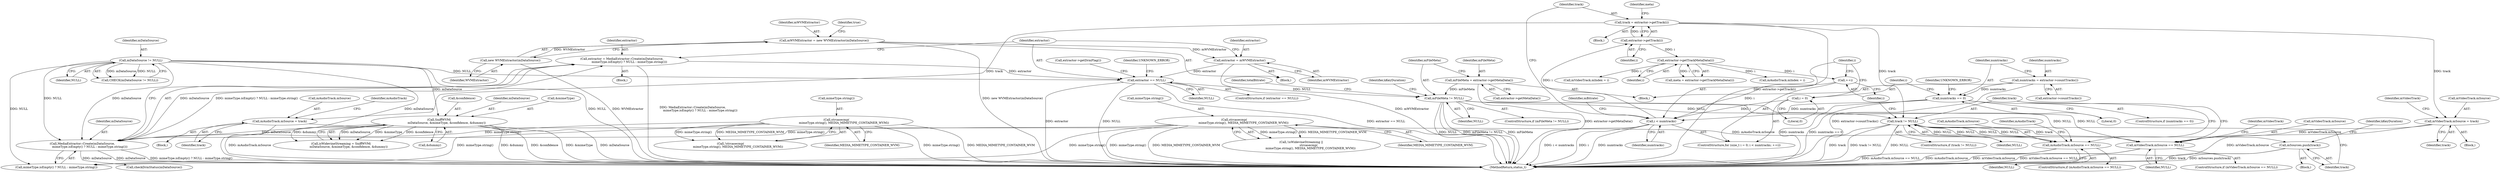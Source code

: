 digraph "1_Android_f81038006b4c59a5a148dcad887371206033c28f@del" {
"1000378" [label="(Call,track != NULL)"];
"1000270" [label="(Call,track = extractor->getTrack(i))"];
"1000272" [label="(Call,extractor->getTrack(i))"];
"1000263" [label="(Call,i < numtracks)"];
"1000266" [label="(Call,++i)"];
"1000277" [label="(Call,extractor->getTrackMetaData(i))"];
"1000260" [label="(Call,i = 0)"];
"1000252" [label="(Call,numtracks == 0)"];
"1000248" [label="(Call,numtracks = extractor->countTracks())"];
"1000338" [label="(Call,mVideoTrack.mSource == NULL)"];
"1000349" [label="(Call,mVideoTrack.mSource = track)"];
"1000378" [label="(Call,track != NULL)"];
"1000293" [label="(Call,mAudioTrack.mSource == NULL)"];
"1000304" [label="(Call,mAudioTrack.mSource = track)"];
"1000209" [label="(Call,mFileMeta != NULL)"];
"1000205" [label="(Call,mFileMeta = extractor->getMetaData())"];
"1000194" [label="(Call,extractor == NULL)"];
"1000185" [label="(Call,extractor = MediaExtractor::Create(mDataSource,\n                mimeType.isEmpty() ? NULL : mimeType.string()))"];
"1000187" [label="(Call,MediaExtractor::Create(mDataSource,\n                mimeType.isEmpty() ? NULL : mimeType.string()))"];
"1000111" [label="(Call,mDataSource != NULL)"];
"1000119" [label="(Call,SniffWVM(\n                mDataSource, &mimeType, &confidence, &dummy))"];
"1000159" [label="(Call,strcasecmp(\n                mimeType.string(), MEDIA_MIMETYPE_CONTAINER_WVM))"];
"1000131" [label="(Call,strcasecmp(\n                    mimeType.string(), MEDIA_MIMETYPE_CONTAINER_WVM))"];
"1000180" [label="(Call,extractor = mWVMExtractor)"];
"1000169" [label="(Call,mWVMExtractor = new WVMExtractor(mDataSource))"];
"1000171" [label="(Call,new WVMExtractor(mDataSource))"];
"1000382" [label="(Call,mSources.push(track))"];
"1000262" [label="(Literal,0)"];
"1000424" [label="(MethodReturn,status_t)"];
"1000275" [label="(Call,meta = extractor->getTrackMetaData(i))"];
"1000193" [label="(ControlStructure,if (extractor == NULL))"];
"1000201" [label="(Call,extractor->getDrmFlag())"];
"1000377" [label="(ControlStructure,if (track != NULL))"];
"1000272" [label="(Call,extractor->getTrack(i))"];
"1000276" [label="(Identifier,meta)"];
"1000123" [label="(Call,&confidence)"];
"1000205" [label="(Call,mFileMeta = extractor->getMetaData())"];
"1000294" [label="(Call,mAudioTrack.mSource)"];
"1000119" [label="(Call,SniffWVM(\n                mDataSource, &mimeType, &confidence, &dummy))"];
"1000292" [label="(ControlStructure,if (mAudioTrack.mSource == NULL))"];
"1000196" [label="(Identifier,NULL)"];
"1000299" [label="(Call,mAudioTrack.mIndex = i)"];
"1000195" [label="(Identifier,extractor)"];
"1000171" [label="(Call,new WVMExtractor(mDataSource))"];
"1000260" [label="(Call,i = 0)"];
"1000264" [label="(Identifier,i)"];
"1000188" [label="(Identifier,mDataSource)"];
"1000346" [label="(Identifier,mVideoTrack)"];
"1000338" [label="(Call,mVideoTrack.mSource == NULL)"];
"1000159" [label="(Call,strcasecmp(\n                mimeType.string(), MEDIA_MIMETYPE_CONTAINER_WVM))"];
"1000267" [label="(Identifier,i)"];
"1000379" [label="(Identifier,track)"];
"1000353" [label="(Identifier,track)"];
"1000158" [label="(Call,!strcasecmp(\n                mimeType.string(), MEDIA_MIMETYPE_CONTAINER_WVM))"];
"1000185" [label="(Call,extractor = MediaExtractor::Create(mDataSource,\n                mimeType.isEmpty() ? NULL : mimeType.string()))"];
"1000349" [label="(Call,mVideoTrack.mSource = track)"];
"1000208" [label="(ControlStructure,if (mFileMeta != NULL))"];
"1000311" [label="(Identifier,mAudioTrack)"];
"1000111" [label="(Call,mDataSource != NULL)"];
"1000187" [label="(Call,MediaExtractor::Create(mDataSource,\n                mimeType.isEmpty() ? NULL : mimeType.string()))"];
"1000248" [label="(Call,numtracks = extractor->countTracks())"];
"1000101" [label="(Block,)"];
"1000131" [label="(Call,strcasecmp(\n                    mimeType.string(), MEDIA_MIMETYPE_CONTAINER_WVM))"];
"1000112" [label="(Identifier,mDataSource)"];
"1000169" [label="(Call,mWVMExtractor = new WVMExtractor(mDataSource))"];
"1000266" [label="(Call,++i)"];
"1000250" [label="(Call,extractor->countTracks())"];
"1000120" [label="(Identifier,mDataSource)"];
"1000298" [label="(Block,)"];
"1000132" [label="(Call,mimeType.string())"];
"1000380" [label="(Identifier,NULL)"];
"1000304" [label="(Call,mAudioTrack.mSource = track)"];
"1000181" [label="(Identifier,extractor)"];
"1000160" [label="(Call,mimeType.string())"];
"1000301" [label="(Identifier,mAudioTrack)"];
"1000184" [label="(Block,)"];
"1000251" [label="(ControlStructure,if (numtracks == 0))"];
"1000381" [label="(Block,)"];
"1000261" [label="(Identifier,i)"];
"1000343" [label="(Block,)"];
"1000254" [label="(Literal,0)"];
"1000350" [label="(Call,mVideoTrack.mSource)"];
"1000297" [label="(Identifier,NULL)"];
"1000194" [label="(Call,extractor == NULL)"];
"1000271" [label="(Identifier,track)"];
"1000305" [label="(Call,mAudioTrack.mSource)"];
"1000337" [label="(ControlStructure,if (mVideoTrack.mSource == NULL))"];
"1000206" [label="(Identifier,mFileMeta)"];
"1000211" [label="(Identifier,NULL)"];
"1000293" [label="(Call,mAudioTrack.mSource == NULL)"];
"1000278" [label="(Identifier,i)"];
"1000207" [label="(Call,extractor->getMetaData())"];
"1000110" [label="(Call,CHECK(mDataSource != NULL))"];
"1000277" [label="(Call,extractor->getTrackMetaData(i))"];
"1000270" [label="(Call,track = extractor->getTrack(i))"];
"1000253" [label="(Identifier,numtracks)"];
"1000268" [label="(Block,)"];
"1000170" [label="(Identifier,mWVMExtractor)"];
"1000387" [label="(Identifier,kKeyDuration)"];
"1000125" [label="(Call,&dummy)"];
"1000245" [label="(Identifier,totalBitrate)"];
"1000209" [label="(Call,mFileMeta != NULL)"];
"1000258" [label="(ControlStructure,for (size_t i = 0; i < numtracks; ++i))"];
"1000339" [label="(Call,mVideoTrack.mSource)"];
"1000382" [label="(Call,mSources.push(track))"];
"1000133" [label="(Identifier,MEDIA_MIMETYPE_CONTAINER_WVM)"];
"1000265" [label="(Identifier,numtracks)"];
"1000356" [label="(Identifier,mVideoTrack)"];
"1000113" [label="(Identifier,NULL)"];
"1000174" [label="(Identifier,true)"];
"1000182" [label="(Identifier,mWVMExtractor)"];
"1000308" [label="(Identifier,track)"];
"1000378" [label="(Call,track != NULL)"];
"1000273" [label="(Identifier,i)"];
"1000128" [label="(Call,!isWidevineStreaming ||\n                strcasecmp(\n                    mimeType.string(), MEDIA_MIMETYPE_CONTAINER_WVM))"];
"1000344" [label="(Call,mVideoTrack.mIndex = i)"];
"1000121" [label="(Call,&mimeType)"];
"1000252" [label="(Call,numtracks == 0)"];
"1000172" [label="(Identifier,WVMExtractor)"];
"1000189" [label="(Call,mimeType.isEmpty() ? NULL : mimeType.string())"];
"1000263" [label="(Call,i < numtracks)"];
"1000199" [label="(Identifier,UNKNOWN_ERROR)"];
"1000164" [label="(Block,)"];
"1000383" [label="(Identifier,track)"];
"1000161" [label="(Identifier,MEDIA_MIMETYPE_CONTAINER_WVM)"];
"1000186" [label="(Identifier,extractor)"];
"1000203" [label="(Call,checkDrmStatus(mDataSource))"];
"1000180" [label="(Call,extractor = mWVMExtractor)"];
"1000420" [label="(Identifier,mBitrate)"];
"1000210" [label="(Identifier,mFileMeta)"];
"1000257" [label="(Identifier,UNKNOWN_ERROR)"];
"1000342" [label="(Identifier,NULL)"];
"1000216" [label="(Identifier,kKeyDuration)"];
"1000249" [label="(Identifier,numtracks)"];
"1000117" [label="(Call,isWidevineStreaming = SniffWVM(\n                mDataSource, &mimeType, &confidence, &dummy))"];
"1000378" -> "1000377"  [label="AST: "];
"1000378" -> "1000380"  [label="CFG: "];
"1000379" -> "1000378"  [label="AST: "];
"1000380" -> "1000378"  [label="AST: "];
"1000383" -> "1000378"  [label="CFG: "];
"1000267" -> "1000378"  [label="CFG: "];
"1000378" -> "1000424"  [label="DDG: NULL"];
"1000378" -> "1000424"  [label="DDG: track"];
"1000378" -> "1000424"  [label="DDG: track != NULL"];
"1000378" -> "1000293"  [label="DDG: NULL"];
"1000378" -> "1000338"  [label="DDG: NULL"];
"1000270" -> "1000378"  [label="DDG: track"];
"1000338" -> "1000378"  [label="DDG: NULL"];
"1000293" -> "1000378"  [label="DDG: NULL"];
"1000209" -> "1000378"  [label="DDG: NULL"];
"1000378" -> "1000382"  [label="DDG: track"];
"1000270" -> "1000268"  [label="AST: "];
"1000270" -> "1000272"  [label="CFG: "];
"1000271" -> "1000270"  [label="AST: "];
"1000272" -> "1000270"  [label="AST: "];
"1000276" -> "1000270"  [label="CFG: "];
"1000270" -> "1000424"  [label="DDG: extractor->getTrack(i)"];
"1000272" -> "1000270"  [label="DDG: i"];
"1000270" -> "1000304"  [label="DDG: track"];
"1000270" -> "1000349"  [label="DDG: track"];
"1000272" -> "1000273"  [label="CFG: "];
"1000273" -> "1000272"  [label="AST: "];
"1000263" -> "1000272"  [label="DDG: i"];
"1000272" -> "1000277"  [label="DDG: i"];
"1000263" -> "1000258"  [label="AST: "];
"1000263" -> "1000265"  [label="CFG: "];
"1000264" -> "1000263"  [label="AST: "];
"1000265" -> "1000263"  [label="AST: "];
"1000271" -> "1000263"  [label="CFG: "];
"1000420" -> "1000263"  [label="CFG: "];
"1000263" -> "1000424"  [label="DDG: numtracks"];
"1000263" -> "1000424"  [label="DDG: i < numtracks"];
"1000263" -> "1000424"  [label="DDG: i"];
"1000266" -> "1000263"  [label="DDG: i"];
"1000260" -> "1000263"  [label="DDG: i"];
"1000252" -> "1000263"  [label="DDG: numtracks"];
"1000266" -> "1000258"  [label="AST: "];
"1000266" -> "1000267"  [label="CFG: "];
"1000267" -> "1000266"  [label="AST: "];
"1000264" -> "1000266"  [label="CFG: "];
"1000277" -> "1000266"  [label="DDG: i"];
"1000277" -> "1000275"  [label="AST: "];
"1000277" -> "1000278"  [label="CFG: "];
"1000278" -> "1000277"  [label="AST: "];
"1000275" -> "1000277"  [label="CFG: "];
"1000277" -> "1000275"  [label="DDG: i"];
"1000277" -> "1000299"  [label="DDG: i"];
"1000277" -> "1000344"  [label="DDG: i"];
"1000260" -> "1000258"  [label="AST: "];
"1000260" -> "1000262"  [label="CFG: "];
"1000261" -> "1000260"  [label="AST: "];
"1000262" -> "1000260"  [label="AST: "];
"1000264" -> "1000260"  [label="CFG: "];
"1000252" -> "1000251"  [label="AST: "];
"1000252" -> "1000254"  [label="CFG: "];
"1000253" -> "1000252"  [label="AST: "];
"1000254" -> "1000252"  [label="AST: "];
"1000257" -> "1000252"  [label="CFG: "];
"1000261" -> "1000252"  [label="CFG: "];
"1000252" -> "1000424"  [label="DDG: numtracks"];
"1000252" -> "1000424"  [label="DDG: numtracks == 0"];
"1000248" -> "1000252"  [label="DDG: numtracks"];
"1000248" -> "1000101"  [label="AST: "];
"1000248" -> "1000250"  [label="CFG: "];
"1000249" -> "1000248"  [label="AST: "];
"1000250" -> "1000248"  [label="AST: "];
"1000253" -> "1000248"  [label="CFG: "];
"1000248" -> "1000424"  [label="DDG: extractor->countTracks()"];
"1000338" -> "1000337"  [label="AST: "];
"1000338" -> "1000342"  [label="CFG: "];
"1000339" -> "1000338"  [label="AST: "];
"1000342" -> "1000338"  [label="AST: "];
"1000346" -> "1000338"  [label="CFG: "];
"1000379" -> "1000338"  [label="CFG: "];
"1000338" -> "1000424"  [label="DDG: mVideoTrack.mSource"];
"1000338" -> "1000424"  [label="DDG: mVideoTrack.mSource == NULL"];
"1000349" -> "1000338"  [label="DDG: mVideoTrack.mSource"];
"1000209" -> "1000338"  [label="DDG: NULL"];
"1000349" -> "1000343"  [label="AST: "];
"1000349" -> "1000353"  [label="CFG: "];
"1000350" -> "1000349"  [label="AST: "];
"1000353" -> "1000349"  [label="AST: "];
"1000356" -> "1000349"  [label="CFG: "];
"1000349" -> "1000424"  [label="DDG: mVideoTrack.mSource"];
"1000293" -> "1000292"  [label="AST: "];
"1000293" -> "1000297"  [label="CFG: "];
"1000294" -> "1000293"  [label="AST: "];
"1000297" -> "1000293"  [label="AST: "];
"1000301" -> "1000293"  [label="CFG: "];
"1000379" -> "1000293"  [label="CFG: "];
"1000293" -> "1000424"  [label="DDG: mAudioTrack.mSource"];
"1000293" -> "1000424"  [label="DDG: mAudioTrack.mSource == NULL"];
"1000304" -> "1000293"  [label="DDG: mAudioTrack.mSource"];
"1000209" -> "1000293"  [label="DDG: NULL"];
"1000304" -> "1000298"  [label="AST: "];
"1000304" -> "1000308"  [label="CFG: "];
"1000305" -> "1000304"  [label="AST: "];
"1000308" -> "1000304"  [label="AST: "];
"1000311" -> "1000304"  [label="CFG: "];
"1000304" -> "1000424"  [label="DDG: mAudioTrack.mSource"];
"1000209" -> "1000208"  [label="AST: "];
"1000209" -> "1000211"  [label="CFG: "];
"1000210" -> "1000209"  [label="AST: "];
"1000211" -> "1000209"  [label="AST: "];
"1000216" -> "1000209"  [label="CFG: "];
"1000245" -> "1000209"  [label="CFG: "];
"1000209" -> "1000424"  [label="DDG: mFileMeta != NULL"];
"1000209" -> "1000424"  [label="DDG: mFileMeta"];
"1000209" -> "1000424"  [label="DDG: NULL"];
"1000205" -> "1000209"  [label="DDG: mFileMeta"];
"1000194" -> "1000209"  [label="DDG: NULL"];
"1000205" -> "1000101"  [label="AST: "];
"1000205" -> "1000207"  [label="CFG: "];
"1000206" -> "1000205"  [label="AST: "];
"1000207" -> "1000205"  [label="AST: "];
"1000210" -> "1000205"  [label="CFG: "];
"1000205" -> "1000424"  [label="DDG: extractor->getMetaData()"];
"1000194" -> "1000193"  [label="AST: "];
"1000194" -> "1000196"  [label="CFG: "];
"1000195" -> "1000194"  [label="AST: "];
"1000196" -> "1000194"  [label="AST: "];
"1000199" -> "1000194"  [label="CFG: "];
"1000201" -> "1000194"  [label="CFG: "];
"1000194" -> "1000424"  [label="DDG: extractor == NULL"];
"1000194" -> "1000424"  [label="DDG: extractor"];
"1000194" -> "1000424"  [label="DDG: NULL"];
"1000185" -> "1000194"  [label="DDG: extractor"];
"1000180" -> "1000194"  [label="DDG: extractor"];
"1000111" -> "1000194"  [label="DDG: NULL"];
"1000185" -> "1000184"  [label="AST: "];
"1000185" -> "1000187"  [label="CFG: "];
"1000186" -> "1000185"  [label="AST: "];
"1000187" -> "1000185"  [label="AST: "];
"1000195" -> "1000185"  [label="CFG: "];
"1000185" -> "1000424"  [label="DDG: MediaExtractor::Create(mDataSource,\n                mimeType.isEmpty() ? NULL : mimeType.string())"];
"1000187" -> "1000185"  [label="DDG: mDataSource"];
"1000187" -> "1000185"  [label="DDG: mimeType.isEmpty() ? NULL : mimeType.string()"];
"1000187" -> "1000189"  [label="CFG: "];
"1000188" -> "1000187"  [label="AST: "];
"1000189" -> "1000187"  [label="AST: "];
"1000187" -> "1000424"  [label="DDG: mDataSource"];
"1000187" -> "1000424"  [label="DDG: mimeType.isEmpty() ? NULL : mimeType.string()"];
"1000111" -> "1000187"  [label="DDG: mDataSource"];
"1000111" -> "1000187"  [label="DDG: NULL"];
"1000119" -> "1000187"  [label="DDG: mDataSource"];
"1000159" -> "1000187"  [label="DDG: mimeType.string()"];
"1000131" -> "1000187"  [label="DDG: mimeType.string()"];
"1000187" -> "1000203"  [label="DDG: mDataSource"];
"1000111" -> "1000110"  [label="AST: "];
"1000111" -> "1000113"  [label="CFG: "];
"1000112" -> "1000111"  [label="AST: "];
"1000113" -> "1000111"  [label="AST: "];
"1000110" -> "1000111"  [label="CFG: "];
"1000111" -> "1000424"  [label="DDG: mDataSource"];
"1000111" -> "1000424"  [label="DDG: NULL"];
"1000111" -> "1000110"  [label="DDG: mDataSource"];
"1000111" -> "1000110"  [label="DDG: NULL"];
"1000111" -> "1000119"  [label="DDG: mDataSource"];
"1000111" -> "1000189"  [label="DDG: NULL"];
"1000119" -> "1000117"  [label="AST: "];
"1000119" -> "1000125"  [label="CFG: "];
"1000120" -> "1000119"  [label="AST: "];
"1000121" -> "1000119"  [label="AST: "];
"1000123" -> "1000119"  [label="AST: "];
"1000125" -> "1000119"  [label="AST: "];
"1000117" -> "1000119"  [label="CFG: "];
"1000119" -> "1000424"  [label="DDG: &dummy"];
"1000119" -> "1000424"  [label="DDG: &confidence"];
"1000119" -> "1000424"  [label="DDG: &mimeType"];
"1000119" -> "1000424"  [label="DDG: mDataSource"];
"1000119" -> "1000117"  [label="DDG: mDataSource"];
"1000119" -> "1000117"  [label="DDG: &mimeType"];
"1000119" -> "1000117"  [label="DDG: &confidence"];
"1000119" -> "1000117"  [label="DDG: &dummy"];
"1000159" -> "1000158"  [label="AST: "];
"1000159" -> "1000161"  [label="CFG: "];
"1000160" -> "1000159"  [label="AST: "];
"1000161" -> "1000159"  [label="AST: "];
"1000158" -> "1000159"  [label="CFG: "];
"1000159" -> "1000424"  [label="DDG: mimeType.string()"];
"1000159" -> "1000424"  [label="DDG: MEDIA_MIMETYPE_CONTAINER_WVM"];
"1000159" -> "1000158"  [label="DDG: mimeType.string()"];
"1000159" -> "1000158"  [label="DDG: MEDIA_MIMETYPE_CONTAINER_WVM"];
"1000159" -> "1000189"  [label="DDG: mimeType.string()"];
"1000131" -> "1000128"  [label="AST: "];
"1000131" -> "1000133"  [label="CFG: "];
"1000132" -> "1000131"  [label="AST: "];
"1000133" -> "1000131"  [label="AST: "];
"1000128" -> "1000131"  [label="CFG: "];
"1000131" -> "1000424"  [label="DDG: mimeType.string()"];
"1000131" -> "1000424"  [label="DDG: MEDIA_MIMETYPE_CONTAINER_WVM"];
"1000131" -> "1000128"  [label="DDG: mimeType.string()"];
"1000131" -> "1000128"  [label="DDG: MEDIA_MIMETYPE_CONTAINER_WVM"];
"1000131" -> "1000189"  [label="DDG: mimeType.string()"];
"1000180" -> "1000164"  [label="AST: "];
"1000180" -> "1000182"  [label="CFG: "];
"1000181" -> "1000180"  [label="AST: "];
"1000182" -> "1000180"  [label="AST: "];
"1000195" -> "1000180"  [label="CFG: "];
"1000180" -> "1000424"  [label="DDG: mWVMExtractor"];
"1000169" -> "1000180"  [label="DDG: mWVMExtractor"];
"1000169" -> "1000164"  [label="AST: "];
"1000169" -> "1000171"  [label="CFG: "];
"1000170" -> "1000169"  [label="AST: "];
"1000171" -> "1000169"  [label="AST: "];
"1000174" -> "1000169"  [label="CFG: "];
"1000169" -> "1000424"  [label="DDG: new WVMExtractor(mDataSource)"];
"1000171" -> "1000169"  [label="DDG: WVMExtractor"];
"1000171" -> "1000172"  [label="CFG: "];
"1000172" -> "1000171"  [label="AST: "];
"1000171" -> "1000424"  [label="DDG: WVMExtractor"];
"1000382" -> "1000381"  [label="AST: "];
"1000382" -> "1000383"  [label="CFG: "];
"1000383" -> "1000382"  [label="AST: "];
"1000387" -> "1000382"  [label="CFG: "];
"1000382" -> "1000424"  [label="DDG: track"];
"1000382" -> "1000424"  [label="DDG: mSources.push(track)"];
}
